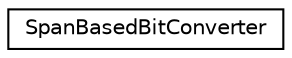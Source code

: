 digraph "Graphical Class Hierarchy"
{
 // LATEX_PDF_SIZE
  edge [fontname="Helvetica",fontsize="10",labelfontname="Helvetica",labelfontsize="10"];
  node [fontname="Helvetica",fontsize="10",shape=record];
  rankdir="LR";
  Node0 [label="SpanBasedBitConverter",height=0.2,width=0.4,color="black", fillcolor="white", style="filled",URL="$classSpanBasedBitConverter.html",tooltip=" "];
}
